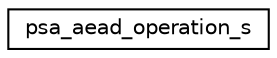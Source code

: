 digraph "Graphical Class Hierarchy"
{
 // LATEX_PDF_SIZE
  edge [fontname="Helvetica",fontsize="10",labelfontname="Helvetica",labelfontsize="10"];
  node [fontname="Helvetica",fontsize="10",shape=record];
  rankdir="LR";
  Node0 [label="psa_aead_operation_s",height=0.2,width=0.4,color="black", fillcolor="white", style="filled",URL="$structpsa__aead__operation__s.html",tooltip="Structure storing an AEAD operation context."];
}
